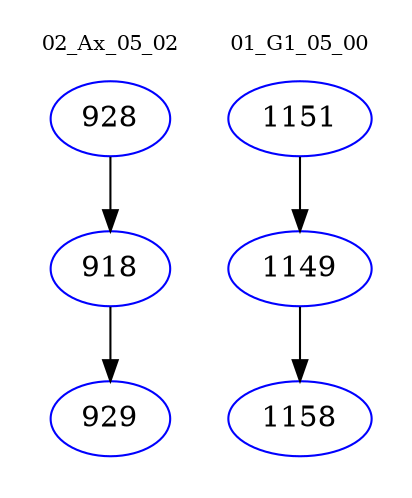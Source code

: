 digraph{
subgraph cluster_0 {
color = white
label = "02_Ax_05_02";
fontsize=10;
T0_928 [label="928", color="blue"]
T0_928 -> T0_918 [color="black"]
T0_918 [label="918", color="blue"]
T0_918 -> T0_929 [color="black"]
T0_929 [label="929", color="blue"]
}
subgraph cluster_1 {
color = white
label = "01_G1_05_00";
fontsize=10;
T1_1151 [label="1151", color="blue"]
T1_1151 -> T1_1149 [color="black"]
T1_1149 [label="1149", color="blue"]
T1_1149 -> T1_1158 [color="black"]
T1_1158 [label="1158", color="blue"]
}
}
